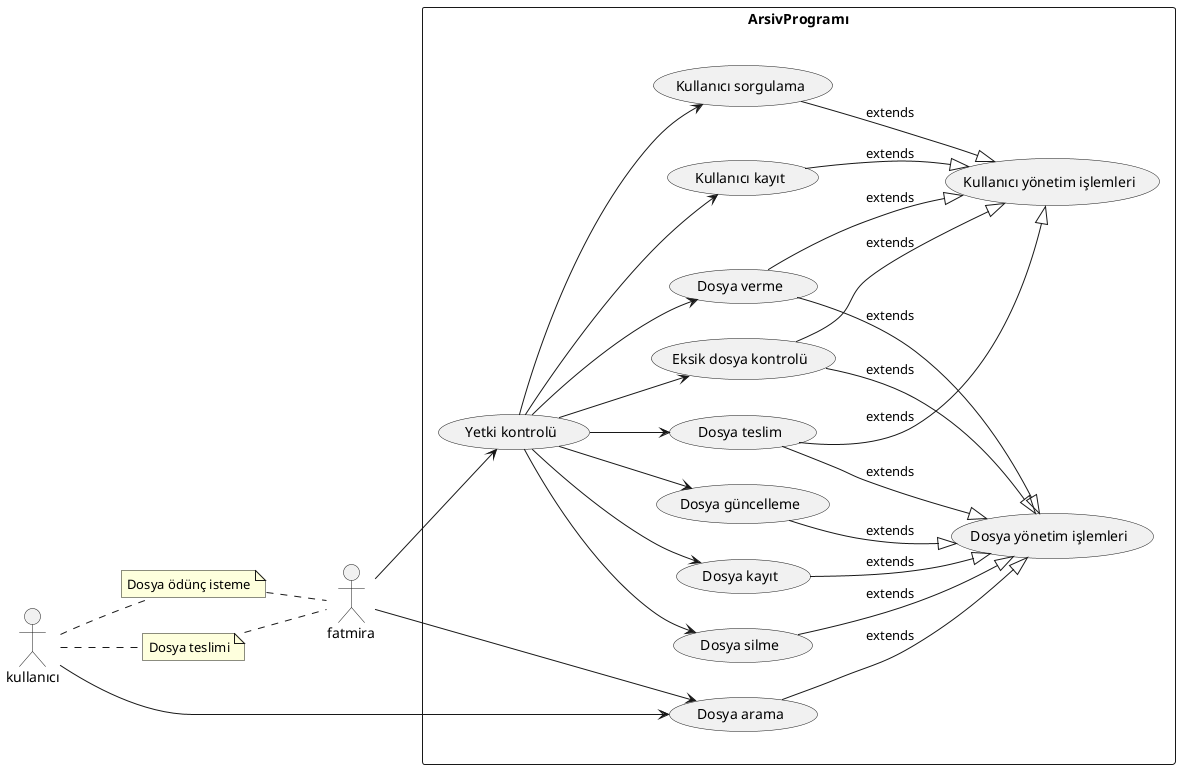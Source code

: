 @startuml
left to right direction
/' skinparam packageStyle rectangle '/
actor fatmira
actor kullanıcı

/' together{ '/
/' } '/
note "Dosya ödünç isteme" as DOI
note "Dosya teslimi" as DT
kullanıcı .. DT
DT .. fatmira
kullanıcı .. DOI
DOI .. fatmira
rectangle ArsivProgramı {

/' (Dosya verme/alma) '/
/' (Dosya alma) '/
/' (Dosya verme) '/
(Yetki kontrolü)
kullanıcı-->(Dosya arama)
fatmira-->(Yetki kontrolü)
fatmira --> (Dosya arama)
(Yetki kontrolü)--> (Dosya kayıt)
(Yetki kontrolü)--> (Dosya güncelleme)
(Yetki kontrolü)--> (Dosya verme)
(Yetki kontrolü)--> (Dosya silme)
(Yetki kontrolü)--> (Dosya teslim)
(Yetki kontrolü)-->(Kullanıcı kayıt)
(Yetki kontrolü)-->(Kullanıcı sorgulama)
(Yetki kontrolü)-->(Eksik dosya kontrolü)


/' fatmira --> (Kullanıcı yönetim işlemleri) '/
(Dosya teslim)--|>(Kullanıcı yönetim işlemleri):extends
(Dosya verme)--|>(Kullanıcı yönetim işlemleri):extends
(Kullanıcı kayıt)--|>(Kullanıcı yönetim işlemleri):extends
(Kullanıcı sorgulama)--|>(Kullanıcı yönetim işlemleri):extends

(Dosya arama)--|>(Dosya yönetim işlemleri):extends
(Dosya kayıt)--|>(Dosya yönetim işlemleri):extends
(Dosya güncelleme)--|>(Dosya yönetim işlemleri):extends
(Dosya silme)--|>(Dosya yönetim işlemleri):extends
(Eksik dosya kontrolü)--|>(Dosya yönetim işlemleri):extends
(Dosya verme)--|>(Dosya yönetim işlemleri):extends
(Dosya teslim)--|>(Dosya yönetim işlemleri):extends

(Eksik dosya kontrolü)--|>(Kullanıcı yönetim işlemleri):extends
/' right to left direction '/
/' (Dosya alma)<~~(Dosya verme/alma) : içerir '/
/' (Dosya verme)<~~(Dosya verme/alma) : içerir '/
/' :Kullanıcı:---(DOSYA VERME/ALMA) '/
/' :Kullanıcı:---(DOSYA ARAMA) '/
}
@enduml
